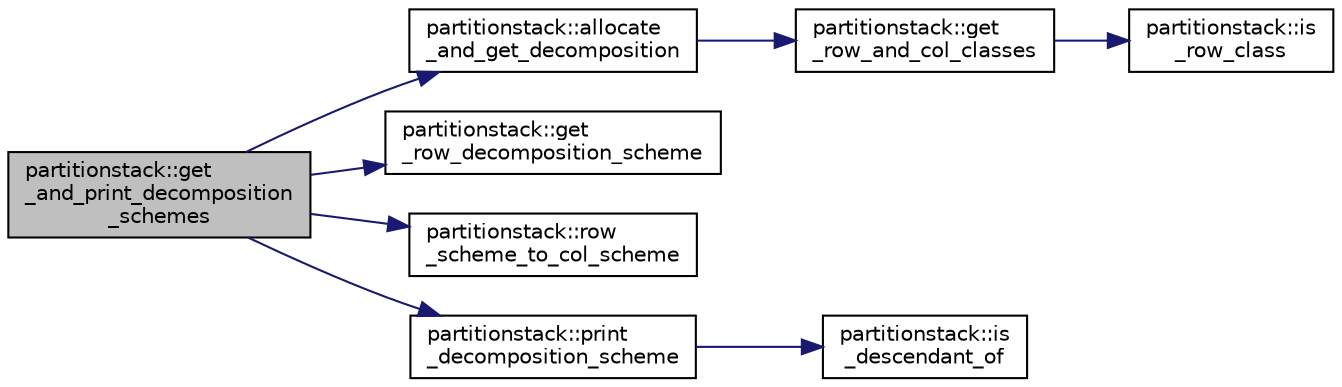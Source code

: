 digraph "partitionstack::get_and_print_decomposition_schemes"
{
  edge [fontname="Helvetica",fontsize="10",labelfontname="Helvetica",labelfontsize="10"];
  node [fontname="Helvetica",fontsize="10",shape=record];
  rankdir="LR";
  Node174 [label="partitionstack::get\l_and_print_decomposition\l_schemes",height=0.2,width=0.4,color="black", fillcolor="grey75", style="filled", fontcolor="black"];
  Node174 -> Node175 [color="midnightblue",fontsize="10",style="solid",fontname="Helvetica"];
  Node175 [label="partitionstack::allocate\l_and_get_decomposition",height=0.2,width=0.4,color="black", fillcolor="white", style="filled",URL="$d3/d87/classpartitionstack.html#a3cd13923b18c41d37259ed943f331208"];
  Node175 -> Node176 [color="midnightblue",fontsize="10",style="solid",fontname="Helvetica"];
  Node176 [label="partitionstack::get\l_row_and_col_classes",height=0.2,width=0.4,color="black", fillcolor="white", style="filled",URL="$d3/d87/classpartitionstack.html#a127a6965905c3f08c50ee09a100cb465"];
  Node176 -> Node177 [color="midnightblue",fontsize="10",style="solid",fontname="Helvetica"];
  Node177 [label="partitionstack::is\l_row_class",height=0.2,width=0.4,color="black", fillcolor="white", style="filled",URL="$d3/d87/classpartitionstack.html#ad8497b40f1c327d3eb2fb2b993d88bb7"];
  Node174 -> Node178 [color="midnightblue",fontsize="10",style="solid",fontname="Helvetica"];
  Node178 [label="partitionstack::get\l_row_decomposition_scheme",height=0.2,width=0.4,color="black", fillcolor="white", style="filled",URL="$d3/d87/classpartitionstack.html#a0e1a84aea3a6bc6d7653a0e9f73e8560"];
  Node174 -> Node179 [color="midnightblue",fontsize="10",style="solid",fontname="Helvetica"];
  Node179 [label="partitionstack::row\l_scheme_to_col_scheme",height=0.2,width=0.4,color="black", fillcolor="white", style="filled",URL="$d3/d87/classpartitionstack.html#a24d8ed194c925e236d16d5bb15091e73"];
  Node174 -> Node180 [color="midnightblue",fontsize="10",style="solid",fontname="Helvetica"];
  Node180 [label="partitionstack::print\l_decomposition_scheme",height=0.2,width=0.4,color="black", fillcolor="white", style="filled",URL="$d3/d87/classpartitionstack.html#a988c07dc47753333f43dfc393f86f3f7"];
  Node180 -> Node181 [color="midnightblue",fontsize="10",style="solid",fontname="Helvetica"];
  Node181 [label="partitionstack::is\l_descendant_of",height=0.2,width=0.4,color="black", fillcolor="white", style="filled",URL="$d3/d87/classpartitionstack.html#ad5185008e6077511fc180402530e0cc7"];
}
